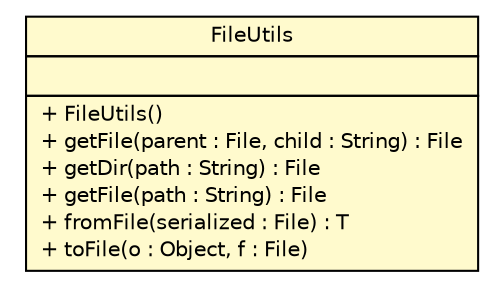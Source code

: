 #!/usr/local/bin/dot
#
# Class diagram 
# Generated by UMLGraph version R5_6 (http://www.umlgraph.org/)
#

digraph G {
	edge [fontname="Helvetica",fontsize=10,labelfontname="Helvetica",labelfontsize=10];
	node [fontname="Helvetica",fontsize=10,shape=plaintext];
	nodesep=0.25;
	ranksep=0.5;
	// sorcer.util.FileUtils
	c214401 [label=<<table title="sorcer.util.FileUtils" border="0" cellborder="1" cellspacing="0" cellpadding="2" port="p" bgcolor="lemonChiffon" href="./FileUtils.html">
		<tr><td><table border="0" cellspacing="0" cellpadding="1">
<tr><td align="center" balign="center"> FileUtils </td></tr>
		</table></td></tr>
		<tr><td><table border="0" cellspacing="0" cellpadding="1">
<tr><td align="left" balign="left">  </td></tr>
		</table></td></tr>
		<tr><td><table border="0" cellspacing="0" cellpadding="1">
<tr><td align="left" balign="left"> + FileUtils() </td></tr>
<tr><td align="left" balign="left"> + getFile(parent : File, child : String) : File </td></tr>
<tr><td align="left" balign="left"> + getDir(path : String) : File </td></tr>
<tr><td align="left" balign="left"> + getFile(path : String) : File </td></tr>
<tr><td align="left" balign="left"> + fromFile(serialized : File) : T </td></tr>
<tr><td align="left" balign="left"> + toFile(o : Object, f : File) </td></tr>
		</table></td></tr>
		</table>>, URL="./FileUtils.html", fontname="Helvetica", fontcolor="black", fontsize=10.0];
}

